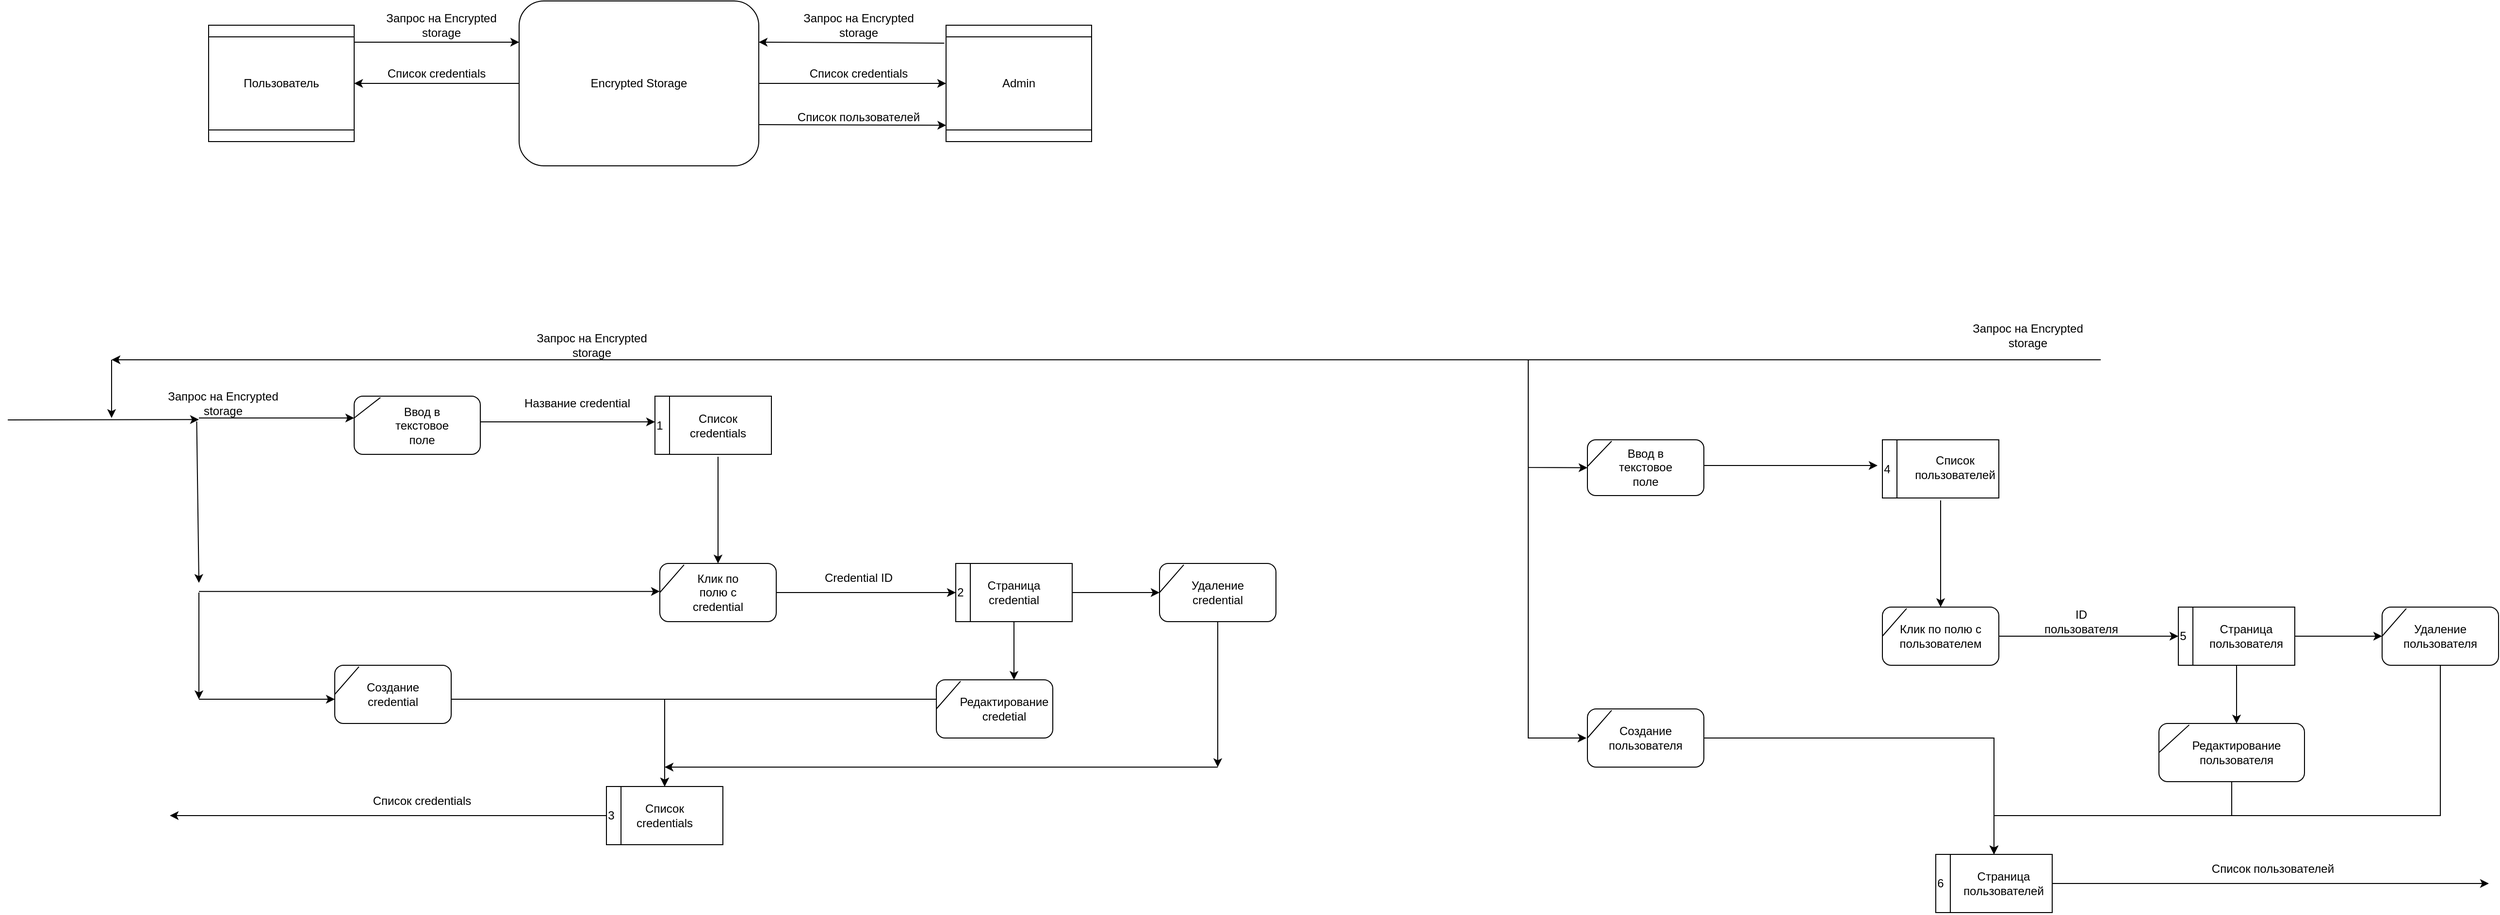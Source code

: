 <mxfile version="22.0.3" type="device">
  <diagram id="C5RBs43oDa-KdzZeNtuy" name="Page-1">
    <mxGraphModel dx="2937" dy="1238" grid="1" gridSize="10" guides="1" tooltips="1" connect="1" arrows="1" fold="1" page="1" pageScale="1" pageWidth="827" pageHeight="1169" math="0" shadow="0">
      <root>
        <mxCell id="WIyWlLk6GJQsqaUBKTNV-0" />
        <mxCell id="WIyWlLk6GJQsqaUBKTNV-1" parent="WIyWlLk6GJQsqaUBKTNV-0" />
        <mxCell id="pdO9wdR6DXBSpMUp7EHU-60" value="" style="rounded=1;whiteSpace=wrap;html=1;" vertex="1" parent="WIyWlLk6GJQsqaUBKTNV-1">
          <mxGeometry x="330" y="170" width="247" height="170" as="geometry" />
        </mxCell>
        <mxCell id="pdO9wdR6DXBSpMUp7EHU-61" value="Encrypted Storage" style="text;html=1;strokeColor=none;fillColor=none;align=center;verticalAlign=middle;whiteSpace=wrap;rounded=0;" vertex="1" parent="WIyWlLk6GJQsqaUBKTNV-1">
          <mxGeometry x="380.25" y="240" width="146.5" height="30" as="geometry" />
        </mxCell>
        <mxCell id="pdO9wdR6DXBSpMUp7EHU-62" value="" style="shape=process;whiteSpace=wrap;html=1;backgroundOutline=1;direction=south;" vertex="1" parent="WIyWlLk6GJQsqaUBKTNV-1">
          <mxGeometry x="10" y="195" width="150" height="120" as="geometry" />
        </mxCell>
        <mxCell id="pdO9wdR6DXBSpMUp7EHU-63" value="Пользователь" style="text;html=1;strokeColor=none;fillColor=none;align=center;verticalAlign=middle;whiteSpace=wrap;rounded=0;" vertex="1" parent="WIyWlLk6GJQsqaUBKTNV-1">
          <mxGeometry x="55" y="240" width="60" height="30" as="geometry" />
        </mxCell>
        <mxCell id="pdO9wdR6DXBSpMUp7EHU-64" value="" style="shape=process;whiteSpace=wrap;html=1;backgroundOutline=1;direction=south;" vertex="1" parent="WIyWlLk6GJQsqaUBKTNV-1">
          <mxGeometry x="770" y="195" width="150" height="120" as="geometry" />
        </mxCell>
        <mxCell id="pdO9wdR6DXBSpMUp7EHU-65" value="Admin" style="text;html=1;strokeColor=none;fillColor=none;align=center;verticalAlign=middle;whiteSpace=wrap;rounded=0;" vertex="1" parent="WIyWlLk6GJQsqaUBKTNV-1">
          <mxGeometry x="815" y="240" width="60" height="30" as="geometry" />
        </mxCell>
        <mxCell id="pdO9wdR6DXBSpMUp7EHU-66" value="" style="endArrow=classic;html=1;rounded=0;entryX=0;entryY=0.25;entryDx=0;entryDy=0;exitX=0.146;exitY=0.002;exitDx=0;exitDy=0;exitPerimeter=0;" edge="1" parent="WIyWlLk6GJQsqaUBKTNV-1" source="pdO9wdR6DXBSpMUp7EHU-62" target="pdO9wdR6DXBSpMUp7EHU-60">
          <mxGeometry width="50" height="50" relative="1" as="geometry">
            <mxPoint x="410" y="350" as="sourcePoint" />
            <mxPoint x="460" y="300" as="targetPoint" />
          </mxGeometry>
        </mxCell>
        <mxCell id="pdO9wdR6DXBSpMUp7EHU-67" value="Запрос на Encrypted storage" style="text;html=1;strokeColor=none;fillColor=none;align=center;verticalAlign=middle;whiteSpace=wrap;rounded=0;" vertex="1" parent="WIyWlLk6GJQsqaUBKTNV-1">
          <mxGeometry x="180" y="180" width="140" height="30" as="geometry" />
        </mxCell>
        <mxCell id="pdO9wdR6DXBSpMUp7EHU-68" value="" style="endArrow=classic;html=1;rounded=0;entryX=1;entryY=0.25;entryDx=0;entryDy=0;exitX=0.154;exitY=1.012;exitDx=0;exitDy=0;exitPerimeter=0;" edge="1" parent="WIyWlLk6GJQsqaUBKTNV-1" source="pdO9wdR6DXBSpMUp7EHU-64" target="pdO9wdR6DXBSpMUp7EHU-60">
          <mxGeometry width="50" height="50" relative="1" as="geometry">
            <mxPoint x="410" y="350" as="sourcePoint" />
            <mxPoint x="460" y="300" as="targetPoint" />
          </mxGeometry>
        </mxCell>
        <mxCell id="pdO9wdR6DXBSpMUp7EHU-69" value="Запрос на Encrypted storage" style="text;html=1;strokeColor=none;fillColor=none;align=center;verticalAlign=middle;whiteSpace=wrap;rounded=0;" vertex="1" parent="WIyWlLk6GJQsqaUBKTNV-1">
          <mxGeometry x="610" y="180" width="140" height="30" as="geometry" />
        </mxCell>
        <mxCell id="pdO9wdR6DXBSpMUp7EHU-71" value="Список credentials" style="text;html=1;strokeColor=none;fillColor=none;align=center;verticalAlign=middle;whiteSpace=wrap;rounded=0;" vertex="1" parent="WIyWlLk6GJQsqaUBKTNV-1">
          <mxGeometry x="180" y="230" width="130" height="30" as="geometry" />
        </mxCell>
        <mxCell id="pdO9wdR6DXBSpMUp7EHU-73" value="Список credentials" style="text;html=1;strokeColor=none;fillColor=none;align=center;verticalAlign=middle;whiteSpace=wrap;rounded=0;" vertex="1" parent="WIyWlLk6GJQsqaUBKTNV-1">
          <mxGeometry x="620" y="230" width="120" height="30" as="geometry" />
        </mxCell>
        <mxCell id="pdO9wdR6DXBSpMUp7EHU-75" value="Список пользователей&lt;br&gt;" style="text;html=1;strokeColor=none;fillColor=none;align=center;verticalAlign=middle;whiteSpace=wrap;rounded=0;" vertex="1" parent="WIyWlLk6GJQsqaUBKTNV-1">
          <mxGeometry x="610" y="280" width="140" height="20" as="geometry" />
        </mxCell>
        <mxCell id="pdO9wdR6DXBSpMUp7EHU-76" value="" style="endArrow=classic;html=1;rounded=0;entryX=0.86;entryY=0.999;entryDx=0;entryDy=0;entryPerimeter=0;exitX=1;exitY=0.75;exitDx=0;exitDy=0;" edge="1" parent="WIyWlLk6GJQsqaUBKTNV-1" source="pdO9wdR6DXBSpMUp7EHU-60" target="pdO9wdR6DXBSpMUp7EHU-64">
          <mxGeometry width="50" height="50" relative="1" as="geometry">
            <mxPoint x="440" y="350" as="sourcePoint" />
            <mxPoint x="490" y="300" as="targetPoint" />
          </mxGeometry>
        </mxCell>
        <mxCell id="pdO9wdR6DXBSpMUp7EHU-77" value="" style="endArrow=classic;html=1;rounded=0;entryX=0.5;entryY=1;entryDx=0;entryDy=0;exitX=1;exitY=0.5;exitDx=0;exitDy=0;" edge="1" parent="WIyWlLk6GJQsqaUBKTNV-1" source="pdO9wdR6DXBSpMUp7EHU-60" target="pdO9wdR6DXBSpMUp7EHU-64">
          <mxGeometry width="50" height="50" relative="1" as="geometry">
            <mxPoint x="440" y="350" as="sourcePoint" />
            <mxPoint x="490" y="300" as="targetPoint" />
          </mxGeometry>
        </mxCell>
        <mxCell id="pdO9wdR6DXBSpMUp7EHU-78" value="" style="endArrow=classic;html=1;rounded=0;entryX=0.5;entryY=0;entryDx=0;entryDy=0;exitX=0;exitY=0.5;exitDx=0;exitDy=0;" edge="1" parent="WIyWlLk6GJQsqaUBKTNV-1" source="pdO9wdR6DXBSpMUp7EHU-60" target="pdO9wdR6DXBSpMUp7EHU-62">
          <mxGeometry width="50" height="50" relative="1" as="geometry">
            <mxPoint x="440" y="350" as="sourcePoint" />
            <mxPoint x="490" y="300" as="targetPoint" />
          </mxGeometry>
        </mxCell>
        <mxCell id="pdO9wdR6DXBSpMUp7EHU-89" value="" style="endArrow=classic;html=1;rounded=0;" edge="1" parent="WIyWlLk6GJQsqaUBKTNV-1">
          <mxGeometry width="50" height="50" relative="1" as="geometry">
            <mxPoint y="600" as="sourcePoint" />
            <mxPoint x="160" y="600" as="targetPoint" />
          </mxGeometry>
        </mxCell>
        <mxCell id="pdO9wdR6DXBSpMUp7EHU-90" value="Запрос на Encrypted storage&lt;br&gt;" style="text;html=1;strokeColor=none;fillColor=none;align=center;verticalAlign=middle;whiteSpace=wrap;rounded=0;" vertex="1" parent="WIyWlLk6GJQsqaUBKTNV-1">
          <mxGeometry x="-50" y="570" width="150" height="30" as="geometry" />
        </mxCell>
        <mxCell id="pdO9wdR6DXBSpMUp7EHU-96" value="" style="endArrow=classic;html=1;rounded=0;" edge="1" parent="WIyWlLk6GJQsqaUBKTNV-1">
          <mxGeometry width="50" height="50" relative="1" as="geometry">
            <mxPoint x="290" y="604" as="sourcePoint" />
            <mxPoint x="470" y="604" as="targetPoint" />
          </mxGeometry>
        </mxCell>
        <mxCell id="pdO9wdR6DXBSpMUp7EHU-97" value="Название credential" style="text;html=1;strokeColor=none;fillColor=none;align=center;verticalAlign=middle;whiteSpace=wrap;rounded=0;" vertex="1" parent="WIyWlLk6GJQsqaUBKTNV-1">
          <mxGeometry x="320" y="570" width="140" height="30" as="geometry" />
        </mxCell>
        <mxCell id="pdO9wdR6DXBSpMUp7EHU-99" value="" style="endArrow=classic;html=1;rounded=0;entryX=0;entryY=0.25;entryDx=0;entryDy=0;" edge="1" parent="WIyWlLk6GJQsqaUBKTNV-1">
          <mxGeometry width="50" height="50" relative="1" as="geometry">
            <mxPoint y="778.82" as="sourcePoint" />
            <mxPoint x="475" y="778.82" as="targetPoint" />
          </mxGeometry>
        </mxCell>
        <mxCell id="pdO9wdR6DXBSpMUp7EHU-100" value="" style="endArrow=classic;html=1;rounded=0;exitX=0.318;exitY=1.122;exitDx=0;exitDy=0;exitPerimeter=0;" edge="1" parent="WIyWlLk6GJQsqaUBKTNV-1" source="pdO9wdR6DXBSpMUp7EHU-90">
          <mxGeometry width="50" height="50" relative="1" as="geometry">
            <mxPoint x="450" y="840" as="sourcePoint" />
            <mxPoint y="770" as="targetPoint" />
          </mxGeometry>
        </mxCell>
        <mxCell id="pdO9wdR6DXBSpMUp7EHU-103" value="" style="endArrow=classic;html=1;rounded=0;exitX=1;exitY=0.5;exitDx=0;exitDy=0;entryX=0;entryY=0.5;entryDx=0;entryDy=0;" edge="1" parent="WIyWlLk6GJQsqaUBKTNV-1">
          <mxGeometry width="50" height="50" relative="1" as="geometry">
            <mxPoint x="595" y="780" as="sourcePoint" />
            <mxPoint x="780" y="780" as="targetPoint" />
          </mxGeometry>
        </mxCell>
        <mxCell id="pdO9wdR6DXBSpMUp7EHU-104" value="Credential ID" style="text;html=1;strokeColor=none;fillColor=none;align=center;verticalAlign=middle;whiteSpace=wrap;rounded=0;" vertex="1" parent="WIyWlLk6GJQsqaUBKTNV-1">
          <mxGeometry x="640" y="750" width="80" height="30" as="geometry" />
        </mxCell>
        <mxCell id="pdO9wdR6DXBSpMUp7EHU-108" value="" style="endArrow=classic;html=1;rounded=0;entryX=0;entryY=0.5;entryDx=0;entryDy=0;exitX=1;exitY=0.5;exitDx=0;exitDy=0;" edge="1" parent="WIyWlLk6GJQsqaUBKTNV-1">
          <mxGeometry width="50" height="50" relative="1" as="geometry">
            <mxPoint x="900" y="780" as="sourcePoint" />
            <mxPoint x="990" y="780" as="targetPoint" />
          </mxGeometry>
        </mxCell>
        <mxCell id="pdO9wdR6DXBSpMUp7EHU-111" value="" style="endArrow=classic;html=1;rounded=0;entryX=0.5;entryY=0;entryDx=0;entryDy=0;" edge="1" parent="WIyWlLk6GJQsqaUBKTNV-1">
          <mxGeometry width="50" height="50" relative="1" as="geometry">
            <mxPoint x="535" y="640" as="sourcePoint" />
            <mxPoint x="535" y="750" as="targetPoint" />
          </mxGeometry>
        </mxCell>
        <mxCell id="pdO9wdR6DXBSpMUp7EHU-113" value="" style="endArrow=classic;html=1;rounded=0;entryX=0.5;entryY=0;entryDx=0;entryDy=0;exitX=0.5;exitY=1;exitDx=0;exitDy=0;" edge="1" parent="WIyWlLk6GJQsqaUBKTNV-1">
          <mxGeometry width="50" height="50" relative="1" as="geometry">
            <mxPoint x="840" y="810" as="sourcePoint" />
            <mxPoint x="840" y="870" as="targetPoint" />
          </mxGeometry>
        </mxCell>
        <mxCell id="pdO9wdR6DXBSpMUp7EHU-116" value="" style="endArrow=classic;html=1;rounded=0;" edge="1" parent="WIyWlLk6GJQsqaUBKTNV-1">
          <mxGeometry width="50" height="50" relative="1" as="geometry">
            <mxPoint y="780" as="sourcePoint" />
            <mxPoint y="890" as="targetPoint" />
          </mxGeometry>
        </mxCell>
        <mxCell id="pdO9wdR6DXBSpMUp7EHU-117" value="" style="endArrow=classic;html=1;rounded=0;" edge="1" parent="WIyWlLk6GJQsqaUBKTNV-1">
          <mxGeometry width="50" height="50" relative="1" as="geometry">
            <mxPoint y="890" as="sourcePoint" />
            <mxPoint x="140" y="890" as="targetPoint" />
          </mxGeometry>
        </mxCell>
        <mxCell id="pdO9wdR6DXBSpMUp7EHU-122" value="" style="endArrow=classic;html=1;rounded=0;exitX=1;exitY=0.5;exitDx=0;exitDy=0;entryX=0.5;entryY=0;entryDx=0;entryDy=0;" edge="1" parent="WIyWlLk6GJQsqaUBKTNV-1">
          <mxGeometry width="50" height="50" relative="1" as="geometry">
            <mxPoint x="260" y="890" as="sourcePoint" />
            <mxPoint x="480" y="980" as="targetPoint" />
            <Array as="points">
              <mxPoint x="480" y="890" />
            </Array>
          </mxGeometry>
        </mxCell>
        <mxCell id="pdO9wdR6DXBSpMUp7EHU-123" value="" style="endArrow=classic;html=1;rounded=0;" edge="1" parent="WIyWlLk6GJQsqaUBKTNV-1">
          <mxGeometry width="50" height="50" relative="1" as="geometry">
            <mxPoint x="760" y="890" as="sourcePoint" />
            <mxPoint x="480" y="980" as="targetPoint" />
            <Array as="points">
              <mxPoint x="480" y="890" />
            </Array>
          </mxGeometry>
        </mxCell>
        <mxCell id="pdO9wdR6DXBSpMUp7EHU-124" value="" style="endArrow=classic;html=1;rounded=0;" edge="1" parent="WIyWlLk6GJQsqaUBKTNV-1">
          <mxGeometry width="50" height="50" relative="1" as="geometry">
            <mxPoint x="1050" y="960" as="sourcePoint" />
            <mxPoint x="480" y="960" as="targetPoint" />
          </mxGeometry>
        </mxCell>
        <mxCell id="pdO9wdR6DXBSpMUp7EHU-125" value="" style="endArrow=classic;html=1;rounded=0;exitX=0.5;exitY=1;exitDx=0;exitDy=0;" edge="1" parent="WIyWlLk6GJQsqaUBKTNV-1">
          <mxGeometry width="50" height="50" relative="1" as="geometry">
            <mxPoint x="1050" y="810" as="sourcePoint" />
            <mxPoint x="1050" y="960" as="targetPoint" />
          </mxGeometry>
        </mxCell>
        <mxCell id="pdO9wdR6DXBSpMUp7EHU-133" value="" style="rounded=1;whiteSpace=wrap;html=1;" vertex="1" parent="WIyWlLk6GJQsqaUBKTNV-1">
          <mxGeometry x="160" y="577.5" width="130" height="60" as="geometry" />
        </mxCell>
        <mxCell id="pdO9wdR6DXBSpMUp7EHU-134" value="" style="endArrow=none;html=1;rounded=0;entryX=0.208;entryY=0.024;entryDx=0;entryDy=0;entryPerimeter=0;" edge="1" parent="WIyWlLk6GJQsqaUBKTNV-1" target="pdO9wdR6DXBSpMUp7EHU-133">
          <mxGeometry width="50" height="50" relative="1" as="geometry">
            <mxPoint x="160" y="600" as="sourcePoint" />
            <mxPoint x="180" y="580" as="targetPoint" />
          </mxGeometry>
        </mxCell>
        <mxCell id="pdO9wdR6DXBSpMUp7EHU-135" value="Ввод в текстовое поле" style="text;html=1;strokeColor=none;fillColor=none;align=center;verticalAlign=middle;whiteSpace=wrap;rounded=0;" vertex="1" parent="WIyWlLk6GJQsqaUBKTNV-1">
          <mxGeometry x="200" y="592.5" width="60" height="30" as="geometry" />
        </mxCell>
        <mxCell id="pdO9wdR6DXBSpMUp7EHU-137" value="" style="rounded=1;whiteSpace=wrap;html=1;" vertex="1" parent="WIyWlLk6GJQsqaUBKTNV-1">
          <mxGeometry x="475" y="750" width="120" height="60" as="geometry" />
        </mxCell>
        <mxCell id="pdO9wdR6DXBSpMUp7EHU-138" value="" style="endArrow=none;html=1;rounded=0;entryX=0.208;entryY=0.024;entryDx=0;entryDy=0;entryPerimeter=0;" edge="1" parent="WIyWlLk6GJQsqaUBKTNV-1" target="pdO9wdR6DXBSpMUp7EHU-137">
          <mxGeometry width="50" height="50" relative="1" as="geometry">
            <mxPoint x="475" y="780" as="sourcePoint" />
            <mxPoint x="495" y="760" as="targetPoint" />
          </mxGeometry>
        </mxCell>
        <mxCell id="pdO9wdR6DXBSpMUp7EHU-139" value="Клик по полю с credential" style="text;html=1;strokeColor=none;fillColor=none;align=center;verticalAlign=middle;whiteSpace=wrap;rounded=0;" vertex="1" parent="WIyWlLk6GJQsqaUBKTNV-1">
          <mxGeometry x="505" y="765" width="60" height="30" as="geometry" />
        </mxCell>
        <mxCell id="pdO9wdR6DXBSpMUp7EHU-148" value="" style="rounded=0;whiteSpace=wrap;html=1;" vertex="1" parent="WIyWlLk6GJQsqaUBKTNV-1">
          <mxGeometry x="470" y="577.5" width="120" height="60" as="geometry" />
        </mxCell>
        <mxCell id="pdO9wdR6DXBSpMUp7EHU-149" value="" style="endArrow=none;html=1;rounded=0;exitX=0.125;exitY=1;exitDx=0;exitDy=0;exitPerimeter=0;" edge="1" parent="WIyWlLk6GJQsqaUBKTNV-1" source="pdO9wdR6DXBSpMUp7EHU-148">
          <mxGeometry width="50" height="50" relative="1" as="geometry">
            <mxPoint x="435" y="627.5" as="sourcePoint" />
            <mxPoint x="485" y="577.5" as="targetPoint" />
          </mxGeometry>
        </mxCell>
        <mxCell id="pdO9wdR6DXBSpMUp7EHU-150" value="1" style="text;html=1;strokeColor=none;fillColor=none;align=center;verticalAlign=middle;whiteSpace=wrap;rounded=0;" vertex="1" parent="WIyWlLk6GJQsqaUBKTNV-1">
          <mxGeometry x="470" y="592.5" width="10" height="30" as="geometry" />
        </mxCell>
        <mxCell id="pdO9wdR6DXBSpMUp7EHU-151" value="Список credentials" style="text;html=1;strokeColor=none;fillColor=none;align=center;verticalAlign=middle;whiteSpace=wrap;rounded=0;" vertex="1" parent="WIyWlLk6GJQsqaUBKTNV-1">
          <mxGeometry x="505" y="592.5" width="60" height="30" as="geometry" />
        </mxCell>
        <mxCell id="pdO9wdR6DXBSpMUp7EHU-152" value="" style="rounded=1;whiteSpace=wrap;html=1;" vertex="1" parent="WIyWlLk6GJQsqaUBKTNV-1">
          <mxGeometry x="140" y="855" width="120" height="60" as="geometry" />
        </mxCell>
        <mxCell id="pdO9wdR6DXBSpMUp7EHU-153" value="" style="endArrow=none;html=1;rounded=0;entryX=0.208;entryY=0.024;entryDx=0;entryDy=0;entryPerimeter=0;" edge="1" parent="WIyWlLk6GJQsqaUBKTNV-1" target="pdO9wdR6DXBSpMUp7EHU-152">
          <mxGeometry width="50" height="50" relative="1" as="geometry">
            <mxPoint x="140" y="885" as="sourcePoint" />
            <mxPoint x="160" y="865" as="targetPoint" />
          </mxGeometry>
        </mxCell>
        <mxCell id="pdO9wdR6DXBSpMUp7EHU-154" value="Создание credential" style="text;html=1;strokeColor=none;fillColor=none;align=center;verticalAlign=middle;whiteSpace=wrap;rounded=0;" vertex="1" parent="WIyWlLk6GJQsqaUBKTNV-1">
          <mxGeometry x="170" y="870" width="60" height="30" as="geometry" />
        </mxCell>
        <mxCell id="pdO9wdR6DXBSpMUp7EHU-155" value="" style="rounded=0;whiteSpace=wrap;html=1;" vertex="1" parent="WIyWlLk6GJQsqaUBKTNV-1">
          <mxGeometry x="420" y="980" width="120" height="60" as="geometry" />
        </mxCell>
        <mxCell id="pdO9wdR6DXBSpMUp7EHU-156" value="" style="endArrow=none;html=1;rounded=0;exitX=0.125;exitY=1;exitDx=0;exitDy=0;exitPerimeter=0;" edge="1" parent="WIyWlLk6GJQsqaUBKTNV-1" source="pdO9wdR6DXBSpMUp7EHU-155">
          <mxGeometry width="50" height="50" relative="1" as="geometry">
            <mxPoint x="385" y="1030" as="sourcePoint" />
            <mxPoint x="435" y="980" as="targetPoint" />
          </mxGeometry>
        </mxCell>
        <mxCell id="pdO9wdR6DXBSpMUp7EHU-157" value="3&lt;br&gt;" style="text;html=1;strokeColor=none;fillColor=none;align=center;verticalAlign=middle;whiteSpace=wrap;rounded=0;" vertex="1" parent="WIyWlLk6GJQsqaUBKTNV-1">
          <mxGeometry x="420" y="995" width="10" height="30" as="geometry" />
        </mxCell>
        <mxCell id="pdO9wdR6DXBSpMUp7EHU-158" value="Список credentials" style="text;html=1;strokeColor=none;fillColor=none;align=center;verticalAlign=middle;whiteSpace=wrap;rounded=0;" vertex="1" parent="WIyWlLk6GJQsqaUBKTNV-1">
          <mxGeometry x="450" y="995" width="60" height="30" as="geometry" />
        </mxCell>
        <mxCell id="pdO9wdR6DXBSpMUp7EHU-159" value="" style="rounded=1;whiteSpace=wrap;html=1;" vertex="1" parent="WIyWlLk6GJQsqaUBKTNV-1">
          <mxGeometry x="990" y="750" width="120" height="60" as="geometry" />
        </mxCell>
        <mxCell id="pdO9wdR6DXBSpMUp7EHU-160" value="" style="endArrow=none;html=1;rounded=0;entryX=0.208;entryY=0.024;entryDx=0;entryDy=0;entryPerimeter=0;" edge="1" parent="WIyWlLk6GJQsqaUBKTNV-1" target="pdO9wdR6DXBSpMUp7EHU-159">
          <mxGeometry width="50" height="50" relative="1" as="geometry">
            <mxPoint x="990" y="780" as="sourcePoint" />
            <mxPoint x="1010" y="760" as="targetPoint" />
          </mxGeometry>
        </mxCell>
        <mxCell id="pdO9wdR6DXBSpMUp7EHU-161" value="Удаление credential" style="text;html=1;strokeColor=none;fillColor=none;align=center;verticalAlign=middle;whiteSpace=wrap;rounded=0;" vertex="1" parent="WIyWlLk6GJQsqaUBKTNV-1">
          <mxGeometry x="1020" y="765" width="60" height="30" as="geometry" />
        </mxCell>
        <mxCell id="pdO9wdR6DXBSpMUp7EHU-163" value="" style="rounded=1;whiteSpace=wrap;html=1;" vertex="1" parent="WIyWlLk6GJQsqaUBKTNV-1">
          <mxGeometry x="760" y="870" width="120" height="60" as="geometry" />
        </mxCell>
        <mxCell id="pdO9wdR6DXBSpMUp7EHU-164" value="" style="endArrow=none;html=1;rounded=0;entryX=0.208;entryY=0.024;entryDx=0;entryDy=0;entryPerimeter=0;" edge="1" parent="WIyWlLk6GJQsqaUBKTNV-1" target="pdO9wdR6DXBSpMUp7EHU-163">
          <mxGeometry width="50" height="50" relative="1" as="geometry">
            <mxPoint x="760" y="900" as="sourcePoint" />
            <mxPoint x="780" y="880" as="targetPoint" />
          </mxGeometry>
        </mxCell>
        <mxCell id="pdO9wdR6DXBSpMUp7EHU-165" value="Редактирование credetial" style="text;html=1;strokeColor=none;fillColor=none;align=center;verticalAlign=middle;whiteSpace=wrap;rounded=0;" vertex="1" parent="WIyWlLk6GJQsqaUBKTNV-1">
          <mxGeometry x="800" y="885" width="60" height="30" as="geometry" />
        </mxCell>
        <mxCell id="pdO9wdR6DXBSpMUp7EHU-166" value="" style="rounded=0;whiteSpace=wrap;html=1;" vertex="1" parent="WIyWlLk6GJQsqaUBKTNV-1">
          <mxGeometry x="780" y="750" width="120" height="60" as="geometry" />
        </mxCell>
        <mxCell id="pdO9wdR6DXBSpMUp7EHU-167" value="" style="endArrow=none;html=1;rounded=0;exitX=0.125;exitY=1;exitDx=0;exitDy=0;exitPerimeter=0;" edge="1" parent="WIyWlLk6GJQsqaUBKTNV-1" source="pdO9wdR6DXBSpMUp7EHU-166">
          <mxGeometry width="50" height="50" relative="1" as="geometry">
            <mxPoint x="745" y="800" as="sourcePoint" />
            <mxPoint x="795" y="750" as="targetPoint" />
          </mxGeometry>
        </mxCell>
        <mxCell id="pdO9wdR6DXBSpMUp7EHU-168" value="2" style="text;html=1;strokeColor=none;fillColor=none;align=center;verticalAlign=middle;whiteSpace=wrap;rounded=0;" vertex="1" parent="WIyWlLk6GJQsqaUBKTNV-1">
          <mxGeometry x="780" y="765" width="10" height="30" as="geometry" />
        </mxCell>
        <mxCell id="pdO9wdR6DXBSpMUp7EHU-169" value="Страница credential" style="text;html=1;strokeColor=none;fillColor=none;align=center;verticalAlign=middle;whiteSpace=wrap;rounded=0;" vertex="1" parent="WIyWlLk6GJQsqaUBKTNV-1">
          <mxGeometry x="810" y="765" width="60" height="30" as="geometry" />
        </mxCell>
        <mxCell id="pdO9wdR6DXBSpMUp7EHU-170" value="" style="endArrow=classic;html=1;rounded=0;exitX=0;exitY=0.5;exitDx=0;exitDy=0;" edge="1" parent="WIyWlLk6GJQsqaUBKTNV-1" source="pdO9wdR6DXBSpMUp7EHU-157">
          <mxGeometry width="50" height="50" relative="1" as="geometry">
            <mxPoint x="340" y="1030" as="sourcePoint" />
            <mxPoint x="-30" y="1010" as="targetPoint" />
          </mxGeometry>
        </mxCell>
        <mxCell id="pdO9wdR6DXBSpMUp7EHU-171" value="Список credentials" style="text;html=1;strokeColor=none;fillColor=none;align=center;verticalAlign=middle;whiteSpace=wrap;rounded=0;" vertex="1" parent="WIyWlLk6GJQsqaUBKTNV-1">
          <mxGeometry x="135" y="980" width="190" height="30" as="geometry" />
        </mxCell>
        <mxCell id="pdO9wdR6DXBSpMUp7EHU-176" value="" style="endArrow=classic;html=1;rounded=0;entryX=0.313;entryY=1.054;entryDx=0;entryDy=0;entryPerimeter=0;" edge="1" parent="WIyWlLk6GJQsqaUBKTNV-1">
          <mxGeometry width="50" height="50" relative="1" as="geometry">
            <mxPoint x="-197" y="602" as="sourcePoint" />
            <mxPoint x="-0.05" y="601.62" as="targetPoint" />
          </mxGeometry>
        </mxCell>
        <mxCell id="pdO9wdR6DXBSpMUp7EHU-177" value="" style="endArrow=classic;html=1;rounded=0;" edge="1" parent="WIyWlLk6GJQsqaUBKTNV-1">
          <mxGeometry width="50" height="50" relative="1" as="geometry">
            <mxPoint x="-90" y="540" as="sourcePoint" />
            <mxPoint x="-90" y="600" as="targetPoint" />
          </mxGeometry>
        </mxCell>
        <mxCell id="pdO9wdR6DXBSpMUp7EHU-178" value="" style="endArrow=classic;html=1;rounded=0;" edge="1" parent="WIyWlLk6GJQsqaUBKTNV-1">
          <mxGeometry width="50" height="50" relative="1" as="geometry">
            <mxPoint x="1960" y="540" as="sourcePoint" />
            <mxPoint x="-90" y="540" as="targetPoint" />
          </mxGeometry>
        </mxCell>
        <mxCell id="pdO9wdR6DXBSpMUp7EHU-179" value="Запрос на Encrypted storage&lt;br&gt;" style="text;html=1;strokeColor=none;fillColor=none;align=center;verticalAlign=middle;whiteSpace=wrap;rounded=0;" vertex="1" parent="WIyWlLk6GJQsqaUBKTNV-1">
          <mxGeometry x="330" y="510" width="150" height="30" as="geometry" />
        </mxCell>
        <mxCell id="pdO9wdR6DXBSpMUp7EHU-180" value="" style="endArrow=classic;html=1;rounded=0;" edge="1" parent="WIyWlLk6GJQsqaUBKTNV-1">
          <mxGeometry width="50" height="50" relative="1" as="geometry">
            <mxPoint x="1550" y="649" as="sourcePoint" />
            <mxPoint x="1730" y="649" as="targetPoint" />
          </mxGeometry>
        </mxCell>
        <mxCell id="pdO9wdR6DXBSpMUp7EHU-181" value="" style="endArrow=classic;html=1;rounded=0;exitX=1;exitY=0.5;exitDx=0;exitDy=0;entryX=0;entryY=0.5;entryDx=0;entryDy=0;" edge="1" parent="WIyWlLk6GJQsqaUBKTNV-1">
          <mxGeometry width="50" height="50" relative="1" as="geometry">
            <mxPoint x="1855" y="825" as="sourcePoint" />
            <mxPoint x="2040" y="825" as="targetPoint" />
          </mxGeometry>
        </mxCell>
        <mxCell id="pdO9wdR6DXBSpMUp7EHU-182" value="ID пользователя" style="text;html=1;strokeColor=none;fillColor=none;align=center;verticalAlign=middle;whiteSpace=wrap;rounded=0;" vertex="1" parent="WIyWlLk6GJQsqaUBKTNV-1">
          <mxGeometry x="1900" y="795" width="80" height="30" as="geometry" />
        </mxCell>
        <mxCell id="pdO9wdR6DXBSpMUp7EHU-183" value="" style="endArrow=classic;html=1;rounded=0;entryX=0;entryY=0.5;entryDx=0;entryDy=0;exitX=1;exitY=0.5;exitDx=0;exitDy=0;" edge="1" parent="WIyWlLk6GJQsqaUBKTNV-1">
          <mxGeometry width="50" height="50" relative="1" as="geometry">
            <mxPoint x="2160" y="825" as="sourcePoint" />
            <mxPoint x="2250" y="825" as="targetPoint" />
          </mxGeometry>
        </mxCell>
        <mxCell id="pdO9wdR6DXBSpMUp7EHU-184" value="" style="endArrow=classic;html=1;rounded=0;entryX=0.5;entryY=0;entryDx=0;entryDy=0;" edge="1" parent="WIyWlLk6GJQsqaUBKTNV-1">
          <mxGeometry width="50" height="50" relative="1" as="geometry">
            <mxPoint x="1795" y="685" as="sourcePoint" />
            <mxPoint x="1795" y="795" as="targetPoint" />
          </mxGeometry>
        </mxCell>
        <mxCell id="pdO9wdR6DXBSpMUp7EHU-185" value="" style="endArrow=classic;html=1;rounded=0;entryX=0.5;entryY=0;entryDx=0;entryDy=0;exitX=0.5;exitY=1;exitDx=0;exitDy=0;" edge="1" parent="WIyWlLk6GJQsqaUBKTNV-1">
          <mxGeometry width="50" height="50" relative="1" as="geometry">
            <mxPoint x="2100" y="855" as="sourcePoint" />
            <mxPoint x="2100" y="915" as="targetPoint" />
          </mxGeometry>
        </mxCell>
        <mxCell id="pdO9wdR6DXBSpMUp7EHU-187" value="" style="endArrow=classic;html=1;rounded=0;exitX=0.5;exitY=1;exitDx=0;exitDy=0;entryX=0.5;entryY=0;entryDx=0;entryDy=0;" edge="1" parent="WIyWlLk6GJQsqaUBKTNV-1" target="pdO9wdR6DXBSpMUp7EHU-220">
          <mxGeometry width="50" height="50" relative="1" as="geometry">
            <mxPoint x="2310" y="855" as="sourcePoint" />
            <mxPoint x="2310" y="1005" as="targetPoint" />
            <Array as="points">
              <mxPoint x="2310" y="1010" />
              <mxPoint x="1850" y="1010" />
            </Array>
          </mxGeometry>
        </mxCell>
        <mxCell id="pdO9wdR6DXBSpMUp7EHU-189" value="" style="rounded=1;whiteSpace=wrap;html=1;" vertex="1" parent="WIyWlLk6GJQsqaUBKTNV-1">
          <mxGeometry x="1735" y="795" width="120" height="60" as="geometry" />
        </mxCell>
        <mxCell id="pdO9wdR6DXBSpMUp7EHU-190" value="" style="endArrow=none;html=1;rounded=0;entryX=0.208;entryY=0.024;entryDx=0;entryDy=0;entryPerimeter=0;" edge="1" parent="WIyWlLk6GJQsqaUBKTNV-1" target="pdO9wdR6DXBSpMUp7EHU-189">
          <mxGeometry width="50" height="50" relative="1" as="geometry">
            <mxPoint x="1735" y="825" as="sourcePoint" />
            <mxPoint x="1755" y="805" as="targetPoint" />
          </mxGeometry>
        </mxCell>
        <mxCell id="pdO9wdR6DXBSpMUp7EHU-191" value="Клик по полю с пользователем" style="text;html=1;strokeColor=none;fillColor=none;align=center;verticalAlign=middle;whiteSpace=wrap;rounded=0;" vertex="1" parent="WIyWlLk6GJQsqaUBKTNV-1">
          <mxGeometry x="1765" y="810" width="60" height="30" as="geometry" />
        </mxCell>
        <mxCell id="pdO9wdR6DXBSpMUp7EHU-194" value="" style="rounded=1;whiteSpace=wrap;html=1;" vertex="1" parent="WIyWlLk6GJQsqaUBKTNV-1">
          <mxGeometry x="1431" y="900" width="120" height="60" as="geometry" />
        </mxCell>
        <mxCell id="pdO9wdR6DXBSpMUp7EHU-195" value="" style="endArrow=none;html=1;rounded=0;entryX=0.208;entryY=0.024;entryDx=0;entryDy=0;entryPerimeter=0;" edge="1" parent="WIyWlLk6GJQsqaUBKTNV-1" target="pdO9wdR6DXBSpMUp7EHU-194">
          <mxGeometry width="50" height="50" relative="1" as="geometry">
            <mxPoint x="1431" y="930" as="sourcePoint" />
            <mxPoint x="1451" y="910" as="targetPoint" />
          </mxGeometry>
        </mxCell>
        <mxCell id="pdO9wdR6DXBSpMUp7EHU-196" value="Создание пользователя" style="text;html=1;strokeColor=none;fillColor=none;align=center;verticalAlign=middle;whiteSpace=wrap;rounded=0;" vertex="1" parent="WIyWlLk6GJQsqaUBKTNV-1">
          <mxGeometry x="1461" y="915" width="60" height="30" as="geometry" />
        </mxCell>
        <mxCell id="pdO9wdR6DXBSpMUp7EHU-197" value="" style="rounded=1;whiteSpace=wrap;html=1;" vertex="1" parent="WIyWlLk6GJQsqaUBKTNV-1">
          <mxGeometry x="2250" y="795" width="120" height="60" as="geometry" />
        </mxCell>
        <mxCell id="pdO9wdR6DXBSpMUp7EHU-198" value="" style="endArrow=none;html=1;rounded=0;entryX=0.208;entryY=0.024;entryDx=0;entryDy=0;entryPerimeter=0;" edge="1" parent="WIyWlLk6GJQsqaUBKTNV-1" target="pdO9wdR6DXBSpMUp7EHU-197">
          <mxGeometry width="50" height="50" relative="1" as="geometry">
            <mxPoint x="2250" y="825" as="sourcePoint" />
            <mxPoint x="2270" y="805" as="targetPoint" />
          </mxGeometry>
        </mxCell>
        <mxCell id="pdO9wdR6DXBSpMUp7EHU-199" value="Удаление пользователя" style="text;html=1;strokeColor=none;fillColor=none;align=center;verticalAlign=middle;whiteSpace=wrap;rounded=0;" vertex="1" parent="WIyWlLk6GJQsqaUBKTNV-1">
          <mxGeometry x="2280" y="810" width="60" height="30" as="geometry" />
        </mxCell>
        <mxCell id="pdO9wdR6DXBSpMUp7EHU-200" value="" style="rounded=1;whiteSpace=wrap;html=1;" vertex="1" parent="WIyWlLk6GJQsqaUBKTNV-1">
          <mxGeometry x="2020" y="915" width="150" height="60" as="geometry" />
        </mxCell>
        <mxCell id="pdO9wdR6DXBSpMUp7EHU-201" value="" style="endArrow=none;html=1;rounded=0;entryX=0.208;entryY=0.024;entryDx=0;entryDy=0;entryPerimeter=0;" edge="1" parent="WIyWlLk6GJQsqaUBKTNV-1" target="pdO9wdR6DXBSpMUp7EHU-200">
          <mxGeometry width="50" height="50" relative="1" as="geometry">
            <mxPoint x="2020" y="945" as="sourcePoint" />
            <mxPoint x="2040" y="925" as="targetPoint" />
          </mxGeometry>
        </mxCell>
        <mxCell id="pdO9wdR6DXBSpMUp7EHU-202" value="Редактирование пользователя" style="text;html=1;strokeColor=none;fillColor=none;align=center;verticalAlign=middle;whiteSpace=wrap;rounded=0;" vertex="1" parent="WIyWlLk6GJQsqaUBKTNV-1">
          <mxGeometry x="2070" y="930" width="60" height="30" as="geometry" />
        </mxCell>
        <mxCell id="pdO9wdR6DXBSpMUp7EHU-203" value="" style="rounded=0;whiteSpace=wrap;html=1;" vertex="1" parent="WIyWlLk6GJQsqaUBKTNV-1">
          <mxGeometry x="2040" y="795" width="120" height="60" as="geometry" />
        </mxCell>
        <mxCell id="pdO9wdR6DXBSpMUp7EHU-204" value="" style="endArrow=none;html=1;rounded=0;exitX=0.125;exitY=1;exitDx=0;exitDy=0;exitPerimeter=0;" edge="1" parent="WIyWlLk6GJQsqaUBKTNV-1" source="pdO9wdR6DXBSpMUp7EHU-203">
          <mxGeometry width="50" height="50" relative="1" as="geometry">
            <mxPoint x="2005" y="845" as="sourcePoint" />
            <mxPoint x="2055" y="795" as="targetPoint" />
          </mxGeometry>
        </mxCell>
        <mxCell id="pdO9wdR6DXBSpMUp7EHU-205" value="5" style="text;html=1;strokeColor=none;fillColor=none;align=center;verticalAlign=middle;whiteSpace=wrap;rounded=0;" vertex="1" parent="WIyWlLk6GJQsqaUBKTNV-1">
          <mxGeometry x="2040" y="810" width="10" height="30" as="geometry" />
        </mxCell>
        <mxCell id="pdO9wdR6DXBSpMUp7EHU-206" value="Страница пользователя" style="text;html=1;strokeColor=none;fillColor=none;align=center;verticalAlign=middle;whiteSpace=wrap;rounded=0;" vertex="1" parent="WIyWlLk6GJQsqaUBKTNV-1">
          <mxGeometry x="2080" y="810" width="60" height="30" as="geometry" />
        </mxCell>
        <mxCell id="pdO9wdR6DXBSpMUp7EHU-207" value="" style="rounded=1;whiteSpace=wrap;html=1;" vertex="1" parent="WIyWlLk6GJQsqaUBKTNV-1">
          <mxGeometry x="1431" y="622.5" width="120" height="57.5" as="geometry" />
        </mxCell>
        <mxCell id="pdO9wdR6DXBSpMUp7EHU-208" value="" style="endArrow=none;html=1;rounded=0;entryX=0.208;entryY=0.024;entryDx=0;entryDy=0;entryPerimeter=0;" edge="1" parent="WIyWlLk6GJQsqaUBKTNV-1" target="pdO9wdR6DXBSpMUp7EHU-207">
          <mxGeometry width="50" height="50" relative="1" as="geometry">
            <mxPoint x="1431" y="650" as="sourcePoint" />
            <mxPoint x="1451" y="630" as="targetPoint" />
          </mxGeometry>
        </mxCell>
        <mxCell id="pdO9wdR6DXBSpMUp7EHU-210" value="Ввод в текстовое поле" style="text;html=1;strokeColor=none;fillColor=none;align=center;verticalAlign=middle;whiteSpace=wrap;rounded=0;" vertex="1" parent="WIyWlLk6GJQsqaUBKTNV-1">
          <mxGeometry x="1461" y="636.25" width="60" height="30" as="geometry" />
        </mxCell>
        <mxCell id="pdO9wdR6DXBSpMUp7EHU-211" value="" style="rounded=0;whiteSpace=wrap;html=1;" vertex="1" parent="WIyWlLk6GJQsqaUBKTNV-1">
          <mxGeometry x="1735" y="622.5" width="120" height="60" as="geometry" />
        </mxCell>
        <mxCell id="pdO9wdR6DXBSpMUp7EHU-212" value="" style="endArrow=none;html=1;rounded=0;exitX=0.125;exitY=1;exitDx=0;exitDy=0;exitPerimeter=0;" edge="1" parent="WIyWlLk6GJQsqaUBKTNV-1" source="pdO9wdR6DXBSpMUp7EHU-211">
          <mxGeometry width="50" height="50" relative="1" as="geometry">
            <mxPoint x="1700" y="672.5" as="sourcePoint" />
            <mxPoint x="1750" y="622.5" as="targetPoint" />
          </mxGeometry>
        </mxCell>
        <mxCell id="pdO9wdR6DXBSpMUp7EHU-213" value="4" style="text;html=1;strokeColor=none;fillColor=none;align=center;verticalAlign=middle;whiteSpace=wrap;rounded=0;" vertex="1" parent="WIyWlLk6GJQsqaUBKTNV-1">
          <mxGeometry x="1735" y="637.5" width="10" height="30" as="geometry" />
        </mxCell>
        <mxCell id="pdO9wdR6DXBSpMUp7EHU-214" value="Список пользователей&lt;br&gt;" style="text;html=1;strokeColor=none;fillColor=none;align=center;verticalAlign=middle;whiteSpace=wrap;rounded=0;" vertex="1" parent="WIyWlLk6GJQsqaUBKTNV-1">
          <mxGeometry x="1780" y="636.25" width="60" height="30" as="geometry" />
        </mxCell>
        <mxCell id="pdO9wdR6DXBSpMUp7EHU-216" value="Запрос на Encrypted storage&lt;br&gt;" style="text;html=1;strokeColor=none;fillColor=none;align=center;verticalAlign=middle;whiteSpace=wrap;rounded=0;" vertex="1" parent="WIyWlLk6GJQsqaUBKTNV-1">
          <mxGeometry x="1810" y="500" width="150" height="30" as="geometry" />
        </mxCell>
        <mxCell id="pdO9wdR6DXBSpMUp7EHU-217" value="" style="endArrow=classic;html=1;rounded=0;entryX=0;entryY=0.5;entryDx=0;entryDy=0;" edge="1" parent="WIyWlLk6GJQsqaUBKTNV-1" target="pdO9wdR6DXBSpMUp7EHU-207">
          <mxGeometry width="50" height="50" relative="1" as="geometry">
            <mxPoint x="1370" y="540" as="sourcePoint" />
            <mxPoint x="1440" y="800" as="targetPoint" />
            <Array as="points">
              <mxPoint x="1370" y="651" />
            </Array>
          </mxGeometry>
        </mxCell>
        <mxCell id="pdO9wdR6DXBSpMUp7EHU-218" value="" style="endArrow=classic;html=1;rounded=0;" edge="1" parent="WIyWlLk6GJQsqaUBKTNV-1">
          <mxGeometry width="50" height="50" relative="1" as="geometry">
            <mxPoint x="1370" y="540" as="sourcePoint" />
            <mxPoint x="1430" y="930" as="targetPoint" />
            <Array as="points">
              <mxPoint x="1370" y="930" />
            </Array>
          </mxGeometry>
        </mxCell>
        <mxCell id="pdO9wdR6DXBSpMUp7EHU-220" value="" style="rounded=0;whiteSpace=wrap;html=1;" vertex="1" parent="WIyWlLk6GJQsqaUBKTNV-1">
          <mxGeometry x="1790" y="1050" width="120" height="60" as="geometry" />
        </mxCell>
        <mxCell id="pdO9wdR6DXBSpMUp7EHU-221" value="" style="endArrow=none;html=1;rounded=0;exitX=0.125;exitY=1;exitDx=0;exitDy=0;exitPerimeter=0;" edge="1" parent="WIyWlLk6GJQsqaUBKTNV-1" source="pdO9wdR6DXBSpMUp7EHU-220">
          <mxGeometry width="50" height="50" relative="1" as="geometry">
            <mxPoint x="1755" y="1100" as="sourcePoint" />
            <mxPoint x="1805" y="1050" as="targetPoint" />
          </mxGeometry>
        </mxCell>
        <mxCell id="pdO9wdR6DXBSpMUp7EHU-222" value="6" style="text;html=1;strokeColor=none;fillColor=none;align=center;verticalAlign=middle;whiteSpace=wrap;rounded=0;" vertex="1" parent="WIyWlLk6GJQsqaUBKTNV-1">
          <mxGeometry x="1790" y="1065" width="10" height="30" as="geometry" />
        </mxCell>
        <mxCell id="pdO9wdR6DXBSpMUp7EHU-223" value="Страница пользователей" style="text;html=1;strokeColor=none;fillColor=none;align=center;verticalAlign=middle;whiteSpace=wrap;rounded=0;" vertex="1" parent="WIyWlLk6GJQsqaUBKTNV-1">
          <mxGeometry x="1830" y="1065" width="60" height="30" as="geometry" />
        </mxCell>
        <mxCell id="pdO9wdR6DXBSpMUp7EHU-224" value="" style="endArrow=classic;html=1;rounded=0;entryX=0.5;entryY=0;entryDx=0;entryDy=0;exitX=0.5;exitY=1;exitDx=0;exitDy=0;" edge="1" parent="WIyWlLk6GJQsqaUBKTNV-1" source="pdO9wdR6DXBSpMUp7EHU-200" target="pdO9wdR6DXBSpMUp7EHU-220">
          <mxGeometry width="50" height="50" relative="1" as="geometry">
            <mxPoint x="1830" y="980" as="sourcePoint" />
            <mxPoint x="1880" y="930" as="targetPoint" />
            <Array as="points">
              <mxPoint x="2095" y="1010" />
              <mxPoint x="1850" y="1010" />
            </Array>
          </mxGeometry>
        </mxCell>
        <mxCell id="pdO9wdR6DXBSpMUp7EHU-225" value="" style="endArrow=classic;html=1;rounded=0;exitX=1;exitY=0.5;exitDx=0;exitDy=0;" edge="1" parent="WIyWlLk6GJQsqaUBKTNV-1" source="pdO9wdR6DXBSpMUp7EHU-194">
          <mxGeometry width="50" height="50" relative="1" as="geometry">
            <mxPoint x="1830" y="980" as="sourcePoint" />
            <mxPoint x="1850" y="1050" as="targetPoint" />
            <Array as="points">
              <mxPoint x="1850" y="930" />
            </Array>
          </mxGeometry>
        </mxCell>
        <mxCell id="pdO9wdR6DXBSpMUp7EHU-226" value="" style="endArrow=classic;html=1;rounded=0;exitX=1;exitY=0.5;exitDx=0;exitDy=0;" edge="1" parent="WIyWlLk6GJQsqaUBKTNV-1" source="pdO9wdR6DXBSpMUp7EHU-220">
          <mxGeometry width="50" height="50" relative="1" as="geometry">
            <mxPoint x="1820" y="960" as="sourcePoint" />
            <mxPoint x="2360" y="1080" as="targetPoint" />
          </mxGeometry>
        </mxCell>
        <mxCell id="pdO9wdR6DXBSpMUp7EHU-227" value="Список пользователей" style="text;html=1;strokeColor=none;fillColor=none;align=center;verticalAlign=middle;whiteSpace=wrap;rounded=0;" vertex="1" parent="WIyWlLk6GJQsqaUBKTNV-1">
          <mxGeometry x="2065" y="1050" width="145" height="30" as="geometry" />
        </mxCell>
      </root>
    </mxGraphModel>
  </diagram>
</mxfile>
